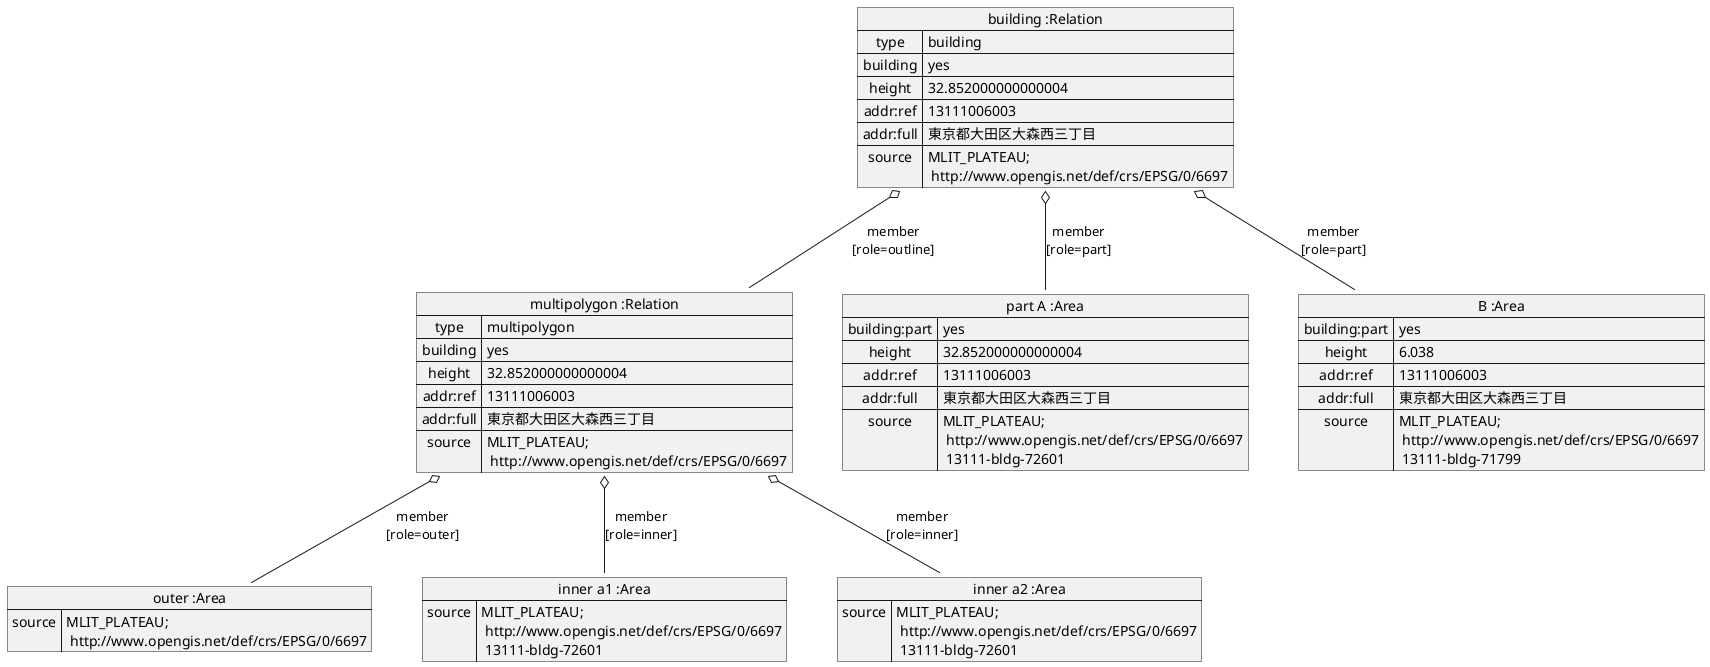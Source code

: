 @startuml

map "building :Relation" as building {
 type => building
 building => yes
 height => 32.852000000000004
 addr:ref => 13111006003
 addr:full => 東京都大田区大森西三丁目
 source => MLIT_PLATEAU;\n http://www.opengis.net/def/crs/EPSG/0/6697
}

map "multipolygon :Relation" as polygon {
 type => multipolygon
 building => yes
 height => 32.852000000000004
 addr:ref => 13111006003
 addr:full => 東京都大田区大森西三丁目
 source => MLIT_PLATEAU;\n http://www.opengis.net/def/crs/EPSG/0/6697
}

map "part A :Area" as partA {
 building:part => yes
 height => 32.852000000000004
 addr:ref => 13111006003
 addr:full => 東京都大田区大森西三丁目
 source => MLIT_PLATEAU;\n http://www.opengis.net/def/crs/EPSG/0/6697\n 13111-bldg-72601
}

map "B :Area" as partB {
 building:part => yes
 height => 6.038
 addr:ref => 13111006003
 addr:full => 東京都大田区大森西三丁目
 source => MLIT_PLATEAU;\n http://www.opengis.net/def/crs/EPSG/0/6697\n 13111-bldg-71799
}

map "outer :Area" as outer {
 source => MLIT_PLATEAU;\n http://www.opengis.net/def/crs/EPSG/0/6697
}

map "inner a1 :Area" as a1 {
 source => MLIT_PLATEAU;\n http://www.opengis.net/def/crs/EPSG/0/6697\n 13111-bldg-72601
}

map "inner a2 :Area" as a2 {
 source => MLIT_PLATEAU;\n http://www.opengis.net/def/crs/EPSG/0/6697\n 13111-bldg-72601
}

building o-- polygon : member\n[role=outline]
polygon o-- outer : member\n[role=outer]
polygon o-- a1 : member\n[role=inner]
polygon o-- a2 : member\n[role=inner]
building o-- partA : member\n[role=part]
building o-- partB : member\n[role=part]
@enduml